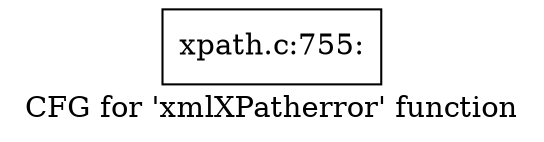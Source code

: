 digraph "CFG for 'xmlXPatherror' function" {
	label="CFG for 'xmlXPatherror' function";

	Node0x46a7940 [shape=record,label="{xpath.c:755:}"];
}
